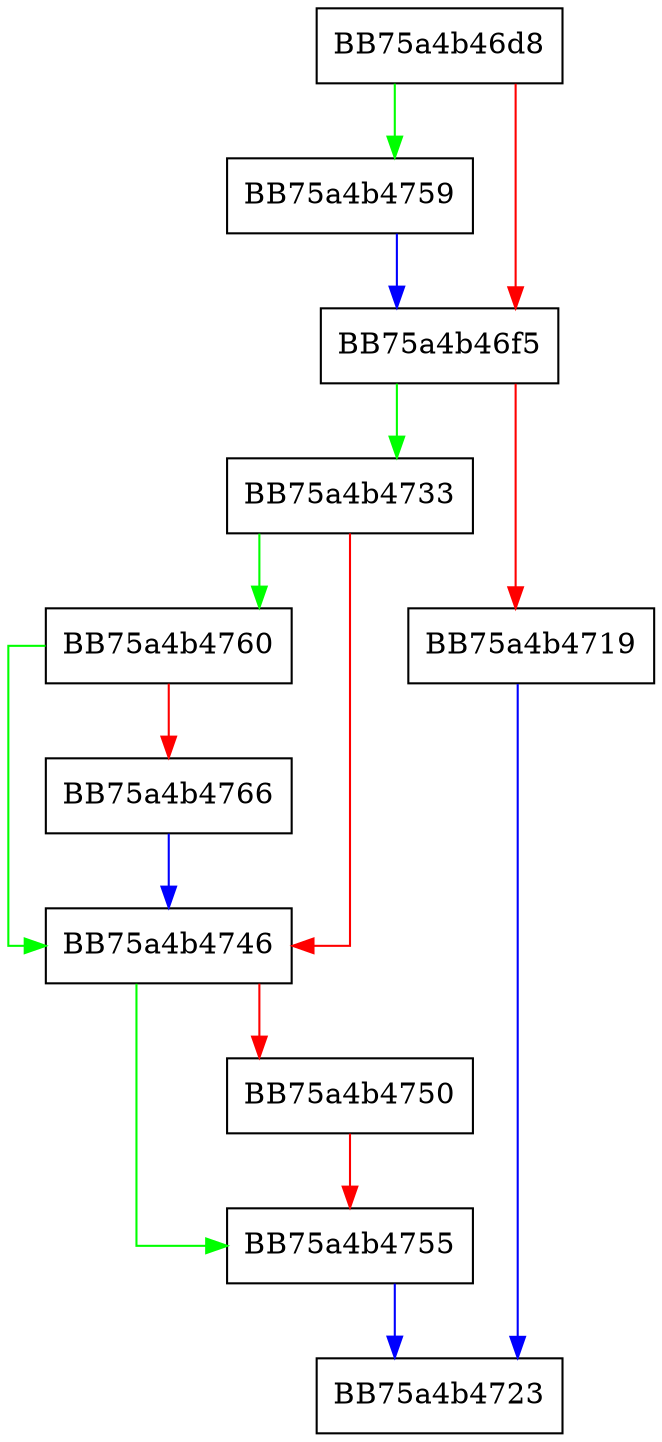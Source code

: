 digraph CreateFileRecord {
  node [shape="box"];
  graph [splines=ortho];
  BB75a4b46d8 -> BB75a4b4759 [color="green"];
  BB75a4b46d8 -> BB75a4b46f5 [color="red"];
  BB75a4b46f5 -> BB75a4b4733 [color="green"];
  BB75a4b46f5 -> BB75a4b4719 [color="red"];
  BB75a4b4719 -> BB75a4b4723 [color="blue"];
  BB75a4b4733 -> BB75a4b4760 [color="green"];
  BB75a4b4733 -> BB75a4b4746 [color="red"];
  BB75a4b4746 -> BB75a4b4755 [color="green"];
  BB75a4b4746 -> BB75a4b4750 [color="red"];
  BB75a4b4750 -> BB75a4b4755 [color="red"];
  BB75a4b4755 -> BB75a4b4723 [color="blue"];
  BB75a4b4759 -> BB75a4b46f5 [color="blue"];
  BB75a4b4760 -> BB75a4b4746 [color="green"];
  BB75a4b4760 -> BB75a4b4766 [color="red"];
  BB75a4b4766 -> BB75a4b4746 [color="blue"];
}